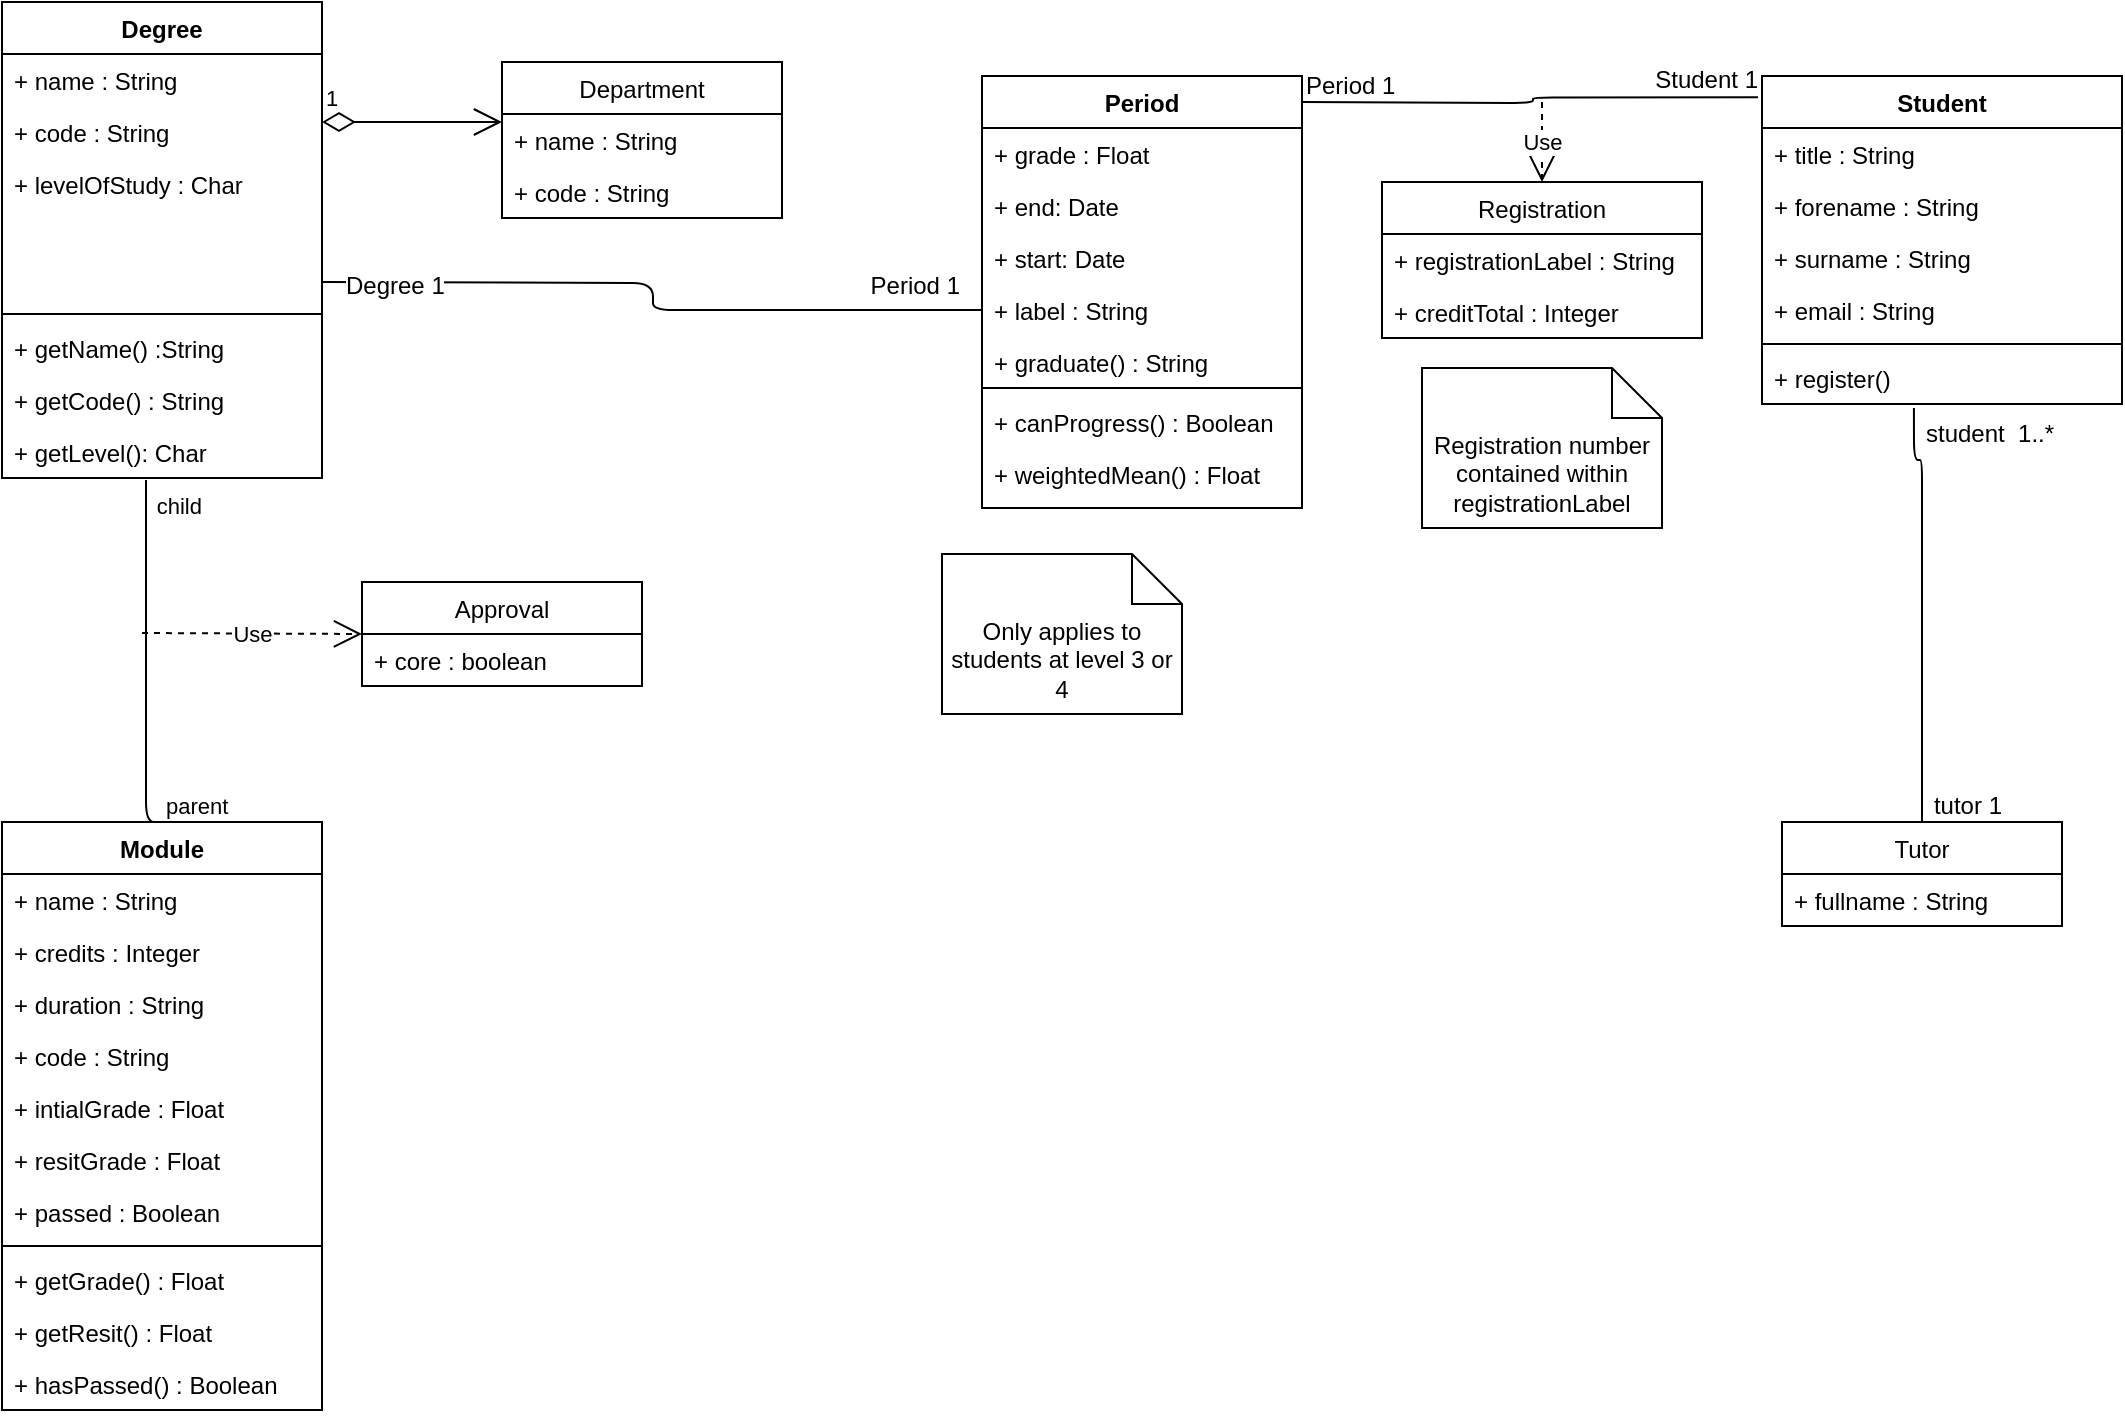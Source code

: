 <mxfile version="13.8.8" type="device"><diagram name="Page-1" id="c4acf3e9-155e-7222-9cf6-157b1a14988f"><mxGraphModel dx="1422" dy="795" grid="1" gridSize="10" guides="1" tooltips="1" connect="1" arrows="1" fold="1" page="1" pageScale="1" pageWidth="850" pageHeight="1100" background="#ffffff" math="0" shadow="0"><root><mxCell id="0"/><mxCell id="1" parent="0"/><mxCell id="rjz1OcBm1PRQuOsxwkTH-1" value="Degree" style="swimlane;fontStyle=1;align=center;verticalAlign=top;childLayout=stackLayout;horizontal=1;startSize=26;horizontalStack=0;resizeParent=1;resizeParentMax=0;resizeLast=0;collapsible=1;marginBottom=0;" vertex="1" parent="1"><mxGeometry x="10" y="30" width="160" height="238" as="geometry"/></mxCell><mxCell id="rjz1OcBm1PRQuOsxwkTH-5" value="+ name : String" style="text;strokeColor=none;fillColor=none;align=left;verticalAlign=top;spacingLeft=4;spacingRight=4;overflow=hidden;rotatable=0;points=[[0,0.5],[1,0.5]];portConstraint=eastwest;" vertex="1" parent="rjz1OcBm1PRQuOsxwkTH-1"><mxGeometry y="26" width="160" height="26" as="geometry"/></mxCell><mxCell id="rjz1OcBm1PRQuOsxwkTH-6" value="+ code : String" style="text;strokeColor=none;fillColor=none;align=left;verticalAlign=top;spacingLeft=4;spacingRight=4;overflow=hidden;rotatable=0;points=[[0,0.5],[1,0.5]];portConstraint=eastwest;" vertex="1" parent="rjz1OcBm1PRQuOsxwkTH-1"><mxGeometry y="52" width="160" height="26" as="geometry"/></mxCell><mxCell id="rjz1OcBm1PRQuOsxwkTH-2" value="+ levelOfStudy : Char&#10;" style="text;strokeColor=none;fillColor=none;align=left;verticalAlign=top;spacingLeft=4;spacingRight=4;overflow=hidden;rotatable=0;points=[[0,0.5],[1,0.5]];portConstraint=eastwest;" vertex="1" parent="rjz1OcBm1PRQuOsxwkTH-1"><mxGeometry y="78" width="160" height="74" as="geometry"/></mxCell><mxCell id="rjz1OcBm1PRQuOsxwkTH-3" value="" style="line;strokeWidth=1;fillColor=none;align=left;verticalAlign=middle;spacingTop=-1;spacingLeft=3;spacingRight=3;rotatable=0;labelPosition=right;points=[];portConstraint=eastwest;" vertex="1" parent="rjz1OcBm1PRQuOsxwkTH-1"><mxGeometry y="152" width="160" height="8" as="geometry"/></mxCell><mxCell id="rjz1OcBm1PRQuOsxwkTH-4" value="+ getName() :String" style="text;strokeColor=none;fillColor=none;align=left;verticalAlign=top;spacingLeft=4;spacingRight=4;overflow=hidden;rotatable=0;points=[[0,0.5],[1,0.5]];portConstraint=eastwest;" vertex="1" parent="rjz1OcBm1PRQuOsxwkTH-1"><mxGeometry y="160" width="160" height="26" as="geometry"/></mxCell><mxCell id="rjz1OcBm1PRQuOsxwkTH-17" value="+ getCode() : String" style="text;strokeColor=none;fillColor=none;align=left;verticalAlign=top;spacingLeft=4;spacingRight=4;overflow=hidden;rotatable=0;points=[[0,0.5],[1,0.5]];portConstraint=eastwest;" vertex="1" parent="rjz1OcBm1PRQuOsxwkTH-1"><mxGeometry y="186" width="160" height="26" as="geometry"/></mxCell><mxCell id="rjz1OcBm1PRQuOsxwkTH-18" value="+ getLevel(): Char" style="text;strokeColor=none;fillColor=none;align=left;verticalAlign=top;spacingLeft=4;spacingRight=4;overflow=hidden;rotatable=0;points=[[0,0.5],[1,0.5]];portConstraint=eastwest;" vertex="1" parent="rjz1OcBm1PRQuOsxwkTH-1"><mxGeometry y="212" width="160" height="26" as="geometry"/></mxCell><mxCell id="rjz1OcBm1PRQuOsxwkTH-11" value="Period" style="swimlane;fontStyle=1;align=center;verticalAlign=top;childLayout=stackLayout;horizontal=1;startSize=26;horizontalStack=0;resizeParent=1;resizeParentMax=0;resizeLast=0;collapsible=1;marginBottom=0;" vertex="1" parent="1"><mxGeometry x="500" y="67" width="160" height="156" as="geometry"/></mxCell><mxCell id="rjz1OcBm1PRQuOsxwkTH-62" value="+ grade : Float" style="text;strokeColor=none;fillColor=none;align=left;verticalAlign=top;spacingLeft=4;spacingRight=4;overflow=hidden;rotatable=0;points=[[0,0.5],[1,0.5]];portConstraint=eastwest;" vertex="1" parent="rjz1OcBm1PRQuOsxwkTH-11"><mxGeometry y="26" width="160" height="26" as="geometry"/></mxCell><mxCell id="rjz1OcBm1PRQuOsxwkTH-16" value="+ end: Date" style="text;strokeColor=none;fillColor=none;align=left;verticalAlign=top;spacingLeft=4;spacingRight=4;overflow=hidden;rotatable=0;points=[[0,0.5],[1,0.5]];portConstraint=eastwest;" vertex="1" parent="rjz1OcBm1PRQuOsxwkTH-11"><mxGeometry y="52" width="160" height="26" as="geometry"/></mxCell><mxCell id="rjz1OcBm1PRQuOsxwkTH-15" value="+ start: Date" style="text;strokeColor=none;fillColor=none;align=left;verticalAlign=top;spacingLeft=4;spacingRight=4;overflow=hidden;rotatable=0;points=[[0,0.5],[1,0.5]];portConstraint=eastwest;" vertex="1" parent="rjz1OcBm1PRQuOsxwkTH-11"><mxGeometry y="78" width="160" height="26" as="geometry"/></mxCell><mxCell id="rjz1OcBm1PRQuOsxwkTH-12" value="+ label : String" style="text;strokeColor=none;fillColor=none;align=left;verticalAlign=top;spacingLeft=4;spacingRight=4;overflow=hidden;rotatable=0;points=[[0,0.5],[1,0.5]];portConstraint=eastwest;" vertex="1" parent="rjz1OcBm1PRQuOsxwkTH-11"><mxGeometry y="104" width="160" height="26" as="geometry"/></mxCell><mxCell id="rjz1OcBm1PRQuOsxwkTH-64" value="+ graduate() : String" style="text;strokeColor=none;fillColor=none;align=left;verticalAlign=top;spacingLeft=4;spacingRight=4;overflow=hidden;rotatable=0;points=[[0,0.5],[1,0.5]];portConstraint=eastwest;" vertex="1" parent="rjz1OcBm1PRQuOsxwkTH-11"><mxGeometry y="130" width="160" height="26" as="geometry"/></mxCell><mxCell id="rjz1OcBm1PRQuOsxwkTH-23" value="Module&#10;" style="swimlane;fontStyle=1;align=center;verticalAlign=top;childLayout=stackLayout;horizontal=1;startSize=26;horizontalStack=0;resizeParent=1;resizeParentMax=0;resizeLast=0;collapsible=1;marginBottom=0;" vertex="1" parent="1"><mxGeometry x="10" y="440" width="160" height="294" as="geometry"/></mxCell><mxCell id="rjz1OcBm1PRQuOsxwkTH-24" value="+ name : String" style="text;strokeColor=none;fillColor=none;align=left;verticalAlign=top;spacingLeft=4;spacingRight=4;overflow=hidden;rotatable=0;points=[[0,0.5],[1,0.5]];portConstraint=eastwest;" vertex="1" parent="rjz1OcBm1PRQuOsxwkTH-23"><mxGeometry y="26" width="160" height="26" as="geometry"/></mxCell><mxCell id="rjz1OcBm1PRQuOsxwkTH-27" value="+ credits : Integer" style="text;strokeColor=none;fillColor=none;align=left;verticalAlign=top;spacingLeft=4;spacingRight=4;overflow=hidden;rotatable=0;points=[[0,0.5],[1,0.5]];portConstraint=eastwest;" vertex="1" parent="rjz1OcBm1PRQuOsxwkTH-23"><mxGeometry y="52" width="160" height="26" as="geometry"/></mxCell><mxCell id="rjz1OcBm1PRQuOsxwkTH-28" value="+ duration : String" style="text;strokeColor=none;fillColor=none;align=left;verticalAlign=top;spacingLeft=4;spacingRight=4;overflow=hidden;rotatable=0;points=[[0,0.5],[1,0.5]];portConstraint=eastwest;" vertex="1" parent="rjz1OcBm1PRQuOsxwkTH-23"><mxGeometry y="78" width="160" height="26" as="geometry"/></mxCell><mxCell id="rjz1OcBm1PRQuOsxwkTH-32" value="+ code : String" style="text;strokeColor=none;fillColor=none;align=left;verticalAlign=top;spacingLeft=4;spacingRight=4;overflow=hidden;rotatable=0;points=[[0,0.5],[1,0.5]];portConstraint=eastwest;" vertex="1" parent="rjz1OcBm1PRQuOsxwkTH-23"><mxGeometry y="104" width="160" height="26" as="geometry"/></mxCell><mxCell id="rjz1OcBm1PRQuOsxwkTH-29" value="+ intialGrade : Float" style="text;strokeColor=none;fillColor=none;align=left;verticalAlign=top;spacingLeft=4;spacingRight=4;overflow=hidden;rotatable=0;points=[[0,0.5],[1,0.5]];portConstraint=eastwest;" vertex="1" parent="rjz1OcBm1PRQuOsxwkTH-23"><mxGeometry y="130" width="160" height="26" as="geometry"/></mxCell><mxCell id="rjz1OcBm1PRQuOsxwkTH-30" value="+ resitGrade : Float" style="text;strokeColor=none;fillColor=none;align=left;verticalAlign=top;spacingLeft=4;spacingRight=4;overflow=hidden;rotatable=0;points=[[0,0.5],[1,0.5]];portConstraint=eastwest;" vertex="1" parent="rjz1OcBm1PRQuOsxwkTH-23"><mxGeometry y="156" width="160" height="26" as="geometry"/></mxCell><mxCell id="rjz1OcBm1PRQuOsxwkTH-102" value="+ passed : Boolean" style="text;strokeColor=none;fillColor=none;align=left;verticalAlign=top;spacingLeft=4;spacingRight=4;overflow=hidden;rotatable=0;points=[[0,0.5],[1,0.5]];portConstraint=eastwest;labelBackgroundColor=none;fontSize=12;" vertex="1" parent="rjz1OcBm1PRQuOsxwkTH-23"><mxGeometry y="182" width="160" height="26" as="geometry"/></mxCell><mxCell id="rjz1OcBm1PRQuOsxwkTH-25" value="" style="line;strokeWidth=1;fillColor=none;align=left;verticalAlign=middle;spacingTop=-1;spacingLeft=3;spacingRight=3;rotatable=0;labelPosition=right;points=[];portConstraint=eastwest;" vertex="1" parent="rjz1OcBm1PRQuOsxwkTH-23"><mxGeometry y="208" width="160" height="8" as="geometry"/></mxCell><mxCell id="rjz1OcBm1PRQuOsxwkTH-26" value="+ getGrade() : Float" style="text;strokeColor=none;fillColor=none;align=left;verticalAlign=top;spacingLeft=4;spacingRight=4;overflow=hidden;rotatable=0;points=[[0,0.5],[1,0.5]];portConstraint=eastwest;" vertex="1" parent="rjz1OcBm1PRQuOsxwkTH-23"><mxGeometry y="216" width="160" height="26" as="geometry"/></mxCell><mxCell id="rjz1OcBm1PRQuOsxwkTH-97" value="+ getResit() : Float" style="text;strokeColor=none;fillColor=none;align=left;verticalAlign=top;spacingLeft=4;spacingRight=4;overflow=hidden;rotatable=0;points=[[0,0.5],[1,0.5]];portConstraint=eastwest;labelBackgroundColor=none;" vertex="1" parent="rjz1OcBm1PRQuOsxwkTH-23"><mxGeometry y="242" width="160" height="26" as="geometry"/></mxCell><mxCell id="rjz1OcBm1PRQuOsxwkTH-103" value="+ hasPassed() : Boolean" style="text;strokeColor=none;fillColor=none;align=left;verticalAlign=top;spacingLeft=4;spacingRight=4;overflow=hidden;rotatable=0;points=[[0,0.5],[1,0.5]];portConstraint=eastwest;labelBackgroundColor=none;fontSize=12;" vertex="1" parent="rjz1OcBm1PRQuOsxwkTH-23"><mxGeometry y="268" width="160" height="26" as="geometry"/></mxCell><mxCell id="rjz1OcBm1PRQuOsxwkTH-33" value="Student&#10;" style="swimlane;fontStyle=1;align=center;verticalAlign=top;childLayout=stackLayout;horizontal=1;startSize=26;horizontalStack=0;resizeParent=1;resizeParentMax=0;resizeLast=0;collapsible=1;marginBottom=0;" vertex="1" parent="1"><mxGeometry x="890" y="67" width="180" height="164" as="geometry"/></mxCell><mxCell id="rjz1OcBm1PRQuOsxwkTH-34" value="+ title : String" style="text;strokeColor=none;fillColor=none;align=left;verticalAlign=top;spacingLeft=4;spacingRight=4;overflow=hidden;rotatable=0;points=[[0,0.5],[1,0.5]];portConstraint=eastwest;" vertex="1" parent="rjz1OcBm1PRQuOsxwkTH-33"><mxGeometry y="26" width="180" height="26" as="geometry"/></mxCell><mxCell id="rjz1OcBm1PRQuOsxwkTH-37" value="+ forename : String" style="text;strokeColor=none;fillColor=none;align=left;verticalAlign=top;spacingLeft=4;spacingRight=4;overflow=hidden;rotatable=0;points=[[0,0.5],[1,0.5]];portConstraint=eastwest;" vertex="1" parent="rjz1OcBm1PRQuOsxwkTH-33"><mxGeometry y="52" width="180" height="26" as="geometry"/></mxCell><mxCell id="rjz1OcBm1PRQuOsxwkTH-38" value="+ surname : String" style="text;strokeColor=none;fillColor=none;align=left;verticalAlign=top;spacingLeft=4;spacingRight=4;overflow=hidden;rotatable=0;points=[[0,0.5],[1,0.5]];portConstraint=eastwest;" vertex="1" parent="rjz1OcBm1PRQuOsxwkTH-33"><mxGeometry y="78" width="180" height="26" as="geometry"/></mxCell><mxCell id="rjz1OcBm1PRQuOsxwkTH-39" value="+ email : String" style="text;strokeColor=none;fillColor=none;align=left;verticalAlign=top;spacingLeft=4;spacingRight=4;overflow=hidden;rotatable=0;points=[[0,0.5],[1,0.5]];portConstraint=eastwest;" vertex="1" parent="rjz1OcBm1PRQuOsxwkTH-33"><mxGeometry y="104" width="180" height="26" as="geometry"/></mxCell><mxCell id="rjz1OcBm1PRQuOsxwkTH-35" value="" style="line;strokeWidth=1;fillColor=none;align=left;verticalAlign=middle;spacingTop=-1;spacingLeft=3;spacingRight=3;rotatable=0;labelPosition=right;points=[];portConstraint=eastwest;" vertex="1" parent="rjz1OcBm1PRQuOsxwkTH-33"><mxGeometry y="130" width="180" height="8" as="geometry"/></mxCell><mxCell id="rjz1OcBm1PRQuOsxwkTH-36" value="+ register() " style="text;strokeColor=none;fillColor=none;align=left;verticalAlign=top;spacingLeft=4;spacingRight=4;overflow=hidden;rotatable=0;points=[[0,0.5],[1,0.5]];portConstraint=eastwest;" vertex="1" parent="rjz1OcBm1PRQuOsxwkTH-33"><mxGeometry y="138" width="180" height="26" as="geometry"/></mxCell><mxCell id="rjz1OcBm1PRQuOsxwkTH-46" value="Tutor" style="swimlane;fontStyle=0;childLayout=stackLayout;horizontal=1;startSize=26;fillColor=none;horizontalStack=0;resizeParent=1;resizeParentMax=0;resizeLast=0;collapsible=1;marginBottom=0;" vertex="1" parent="1"><mxGeometry x="900" y="440" width="140" height="52" as="geometry"/></mxCell><mxCell id="rjz1OcBm1PRQuOsxwkTH-47" value="+ fullname : String" style="text;strokeColor=none;fillColor=none;align=left;verticalAlign=top;spacingLeft=4;spacingRight=4;overflow=hidden;rotatable=0;points=[[0,0.5],[1,0.5]];portConstraint=eastwest;" vertex="1" parent="rjz1OcBm1PRQuOsxwkTH-46"><mxGeometry y="26" width="140" height="26" as="geometry"/></mxCell><mxCell id="rjz1OcBm1PRQuOsxwkTH-50" value="Registration" style="swimlane;fontStyle=0;childLayout=stackLayout;horizontal=1;startSize=26;fillColor=none;horizontalStack=0;resizeParent=1;resizeParentMax=0;resizeLast=0;collapsible=1;marginBottom=0;" vertex="1" parent="1"><mxGeometry x="700" y="120" width="160" height="78" as="geometry"/></mxCell><mxCell id="rjz1OcBm1PRQuOsxwkTH-51" value="+ registrationLabel : String" style="text;strokeColor=none;fillColor=none;align=left;verticalAlign=top;spacingLeft=4;spacingRight=4;overflow=hidden;rotatable=0;points=[[0,0.5],[1,0.5]];portConstraint=eastwest;" vertex="1" parent="rjz1OcBm1PRQuOsxwkTH-50"><mxGeometry y="26" width="160" height="26" as="geometry"/></mxCell><mxCell id="rjz1OcBm1PRQuOsxwkTH-52" value="+ creditTotal : Integer" style="text;strokeColor=none;fillColor=none;align=left;verticalAlign=top;spacingLeft=4;spacingRight=4;overflow=hidden;rotatable=0;points=[[0,0.5],[1,0.5]];portConstraint=eastwest;" vertex="1" parent="rjz1OcBm1PRQuOsxwkTH-50"><mxGeometry y="52" width="160" height="26" as="geometry"/></mxCell><mxCell id="rjz1OcBm1PRQuOsxwkTH-58" value="" style="endArrow=none;html=1;edgeStyle=orthogonalEdgeStyle;entryX=-0.011;entryY=0.065;entryDx=0;entryDy=0;entryPerimeter=0;" edge="1" parent="1" target="rjz1OcBm1PRQuOsxwkTH-33"><mxGeometry relative="1" as="geometry"><mxPoint x="660" y="80" as="sourcePoint"/><mxPoint x="820" y="80" as="targetPoint"/></mxGeometry></mxCell><mxCell id="rjz1OcBm1PRQuOsxwkTH-59" value="Period 1" style="edgeLabel;resizable=0;html=1;align=left;verticalAlign=bottom;fontSize=12;" connectable="0" vertex="1" parent="rjz1OcBm1PRQuOsxwkTH-58"><mxGeometry x="-1" relative="1" as="geometry"/></mxCell><mxCell id="rjz1OcBm1PRQuOsxwkTH-60" value="Student 1" style="edgeLabel;resizable=0;html=1;align=right;verticalAlign=bottom;fontSize=12;" connectable="0" vertex="1" parent="rjz1OcBm1PRQuOsxwkTH-58"><mxGeometry x="1" relative="1" as="geometry"/></mxCell><mxCell id="rjz1OcBm1PRQuOsxwkTH-61" value="Use" style="endArrow=open;endSize=12;dashed=1;html=1;entryX=0.5;entryY=0;entryDx=0;entryDy=0;" edge="1" parent="1" target="rjz1OcBm1PRQuOsxwkTH-50"><mxGeometry width="160" relative="1" as="geometry"><mxPoint x="780" y="80" as="sourcePoint"/><mxPoint x="870" y="180" as="targetPoint"/></mxGeometry></mxCell><mxCell id="rjz1OcBm1PRQuOsxwkTH-65" value="Department" style="swimlane;fontStyle=0;childLayout=stackLayout;horizontal=1;startSize=26;fillColor=none;horizontalStack=0;resizeParent=1;resizeParentMax=0;resizeLast=0;collapsible=1;marginBottom=0;" vertex="1" parent="1"><mxGeometry x="260" y="60" width="140" height="78" as="geometry"/></mxCell><mxCell id="rjz1OcBm1PRQuOsxwkTH-66" value="+ name : String" style="text;strokeColor=none;fillColor=none;align=left;verticalAlign=top;spacingLeft=4;spacingRight=4;overflow=hidden;rotatable=0;points=[[0,0.5],[1,0.5]];portConstraint=eastwest;" vertex="1" parent="rjz1OcBm1PRQuOsxwkTH-65"><mxGeometry y="26" width="140" height="26" as="geometry"/></mxCell><mxCell id="rjz1OcBm1PRQuOsxwkTH-67" value="+ code : String" style="text;strokeColor=none;fillColor=none;align=left;verticalAlign=top;spacingLeft=4;spacingRight=4;overflow=hidden;rotatable=0;points=[[0,0.5],[1,0.5]];portConstraint=eastwest;" vertex="1" parent="rjz1OcBm1PRQuOsxwkTH-65"><mxGeometry y="52" width="140" height="26" as="geometry"/></mxCell><mxCell id="rjz1OcBm1PRQuOsxwkTH-70" value="Only applies to students at level 3 or 4" style="shape=note2;boundedLbl=1;whiteSpace=wrap;html=1;size=25;verticalAlign=top;align=center;" vertex="1" parent="1"><mxGeometry x="480" y="306" width="120" height="80" as="geometry"/></mxCell><mxCell id="rjz1OcBm1PRQuOsxwkTH-71" value="1" style="endArrow=open;html=1;endSize=12;startArrow=diamondThin;startSize=14;startFill=0;edgeStyle=orthogonalEdgeStyle;align=left;verticalAlign=bottom;" edge="1" parent="1"><mxGeometry x="-1" y="3" relative="1" as="geometry"><mxPoint x="170" y="90" as="sourcePoint"/><mxPoint x="260" y="90" as="targetPoint"/></mxGeometry></mxCell><mxCell id="rjz1OcBm1PRQuOsxwkTH-72" value="" style="endArrow=none;html=1;edgeStyle=orthogonalEdgeStyle;exitX=0.422;exitY=1.077;exitDx=0;exitDy=0;exitPerimeter=0;entryX=0.5;entryY=0;entryDx=0;entryDy=0;" edge="1" parent="1" source="rjz1OcBm1PRQuOsxwkTH-36" target="rjz1OcBm1PRQuOsxwkTH-46"><mxGeometry relative="1" as="geometry"><mxPoint x="880" y="300" as="sourcePoint"/><mxPoint x="1040" y="300" as="targetPoint"/><Array as="points"><mxPoint x="970" y="259"/></Array></mxGeometry></mxCell><mxCell id="rjz1OcBm1PRQuOsxwkTH-73" value="student&amp;nbsp; 1..*" style="edgeLabel;resizable=0;html=1;align=left;verticalAlign=bottom;fontSize=12;" connectable="0" vertex="1" parent="rjz1OcBm1PRQuOsxwkTH-72"><mxGeometry x="-1" relative="1" as="geometry"><mxPoint x="4.04" y="21" as="offset"/></mxGeometry></mxCell><mxCell id="rjz1OcBm1PRQuOsxwkTH-74" value="tutor 1" style="edgeLabel;resizable=0;html=1;align=right;verticalAlign=bottom;fontSize=12;" connectable="0" vertex="1" parent="rjz1OcBm1PRQuOsxwkTH-72"><mxGeometry x="1" relative="1" as="geometry"><mxPoint x="40" as="offset"/></mxGeometry></mxCell><mxCell id="rjz1OcBm1PRQuOsxwkTH-75" value="Approval" style="swimlane;fontStyle=0;childLayout=stackLayout;horizontal=1;startSize=26;fillColor=none;horizontalStack=0;resizeParent=1;resizeParentMax=0;resizeLast=0;collapsible=1;marginBottom=0;align=center;" vertex="1" parent="1"><mxGeometry x="190" y="320" width="140" height="52" as="geometry"/></mxCell><mxCell id="rjz1OcBm1PRQuOsxwkTH-76" value="+ core : boolean" style="text;strokeColor=none;fillColor=none;align=left;verticalAlign=top;spacingLeft=4;spacingRight=4;overflow=hidden;rotatable=0;points=[[0,0.5],[1,0.5]];portConstraint=eastwest;" vertex="1" parent="rjz1OcBm1PRQuOsxwkTH-75"><mxGeometry y="26" width="140" height="26" as="geometry"/></mxCell><mxCell id="rjz1OcBm1PRQuOsxwkTH-79" value="" style="endArrow=none;html=1;edgeStyle=orthogonalEdgeStyle;exitX=0.5;exitY=0;exitDx=0;exitDy=0;entryX=0.45;entryY=1.038;entryDx=0;entryDy=0;entryPerimeter=0;" edge="1" parent="1" source="rjz1OcBm1PRQuOsxwkTH-23" target="rjz1OcBm1PRQuOsxwkTH-18"><mxGeometry relative="1" as="geometry"><mxPoint x="170" y="380" as="sourcePoint"/><mxPoint x="90" y="300" as="targetPoint"/><Array as="points"><mxPoint x="82" y="440"/></Array></mxGeometry></mxCell><mxCell id="rjz1OcBm1PRQuOsxwkTH-80" value="parent" style="edgeLabel;resizable=0;html=1;align=left;verticalAlign=bottom;" connectable="0" vertex="1" parent="rjz1OcBm1PRQuOsxwkTH-79"><mxGeometry x="-1" relative="1" as="geometry"/></mxCell><mxCell id="rjz1OcBm1PRQuOsxwkTH-81" value="child" style="edgeLabel;resizable=0;html=1;align=right;verticalAlign=bottom;" connectable="0" vertex="1" parent="rjz1OcBm1PRQuOsxwkTH-79"><mxGeometry x="1" relative="1" as="geometry"><mxPoint x="28" y="21" as="offset"/></mxGeometry></mxCell><mxCell id="rjz1OcBm1PRQuOsxwkTH-85" value="Use" style="endArrow=open;endSize=12;dashed=1;html=1;" edge="1" parent="1"><mxGeometry width="160" relative="1" as="geometry"><mxPoint x="80" y="345.5" as="sourcePoint"/><mxPoint x="190" y="346" as="targetPoint"/></mxGeometry></mxCell><mxCell id="rjz1OcBm1PRQuOsxwkTH-94" value="" style="rounded=0;whiteSpace=wrap;html=1;align=center;labelBackgroundColor=none;fillColor=none;" vertex="1" parent="1"><mxGeometry x="500" y="223" width="160" height="60" as="geometry"/></mxCell><mxCell id="rjz1OcBm1PRQuOsxwkTH-95" value="+ canProgress() : Boolean" style="text;strokeColor=none;fillColor=none;align=left;verticalAlign=top;spacingLeft=4;spacingRight=4;overflow=hidden;rotatable=0;points=[[0,0.5],[1,0.5]];portConstraint=eastwest;" vertex="1" parent="1"><mxGeometry x="500" y="227" width="160" height="26" as="geometry"/></mxCell><mxCell id="rjz1OcBm1PRQuOsxwkTH-96" value="+ weightedMean() : Float&#10;" style="text;strokeColor=none;fillColor=none;align=left;verticalAlign=top;spacingLeft=4;spacingRight=4;overflow=hidden;rotatable=0;points=[[0,0.5],[1,0.5]];portConstraint=eastwest;" vertex="1" parent="1"><mxGeometry x="500" y="253" width="160" height="26" as="geometry"/></mxCell><mxCell id="rjz1OcBm1PRQuOsxwkTH-98" value="Registration number contained within registrationLabel" style="shape=note2;boundedLbl=1;whiteSpace=wrap;html=1;size=25;verticalAlign=top;align=center;labelBackgroundColor=none;fillColor=none;" vertex="1" parent="1"><mxGeometry x="720" y="213" width="120" height="80" as="geometry"/></mxCell><mxCell id="rjz1OcBm1PRQuOsxwkTH-99" value="" style="endArrow=none;html=1;edgeStyle=orthogonalEdgeStyle;fontSize=12;entryX=0;entryY=0.5;entryDx=0;entryDy=0;" edge="1" parent="1" target="rjz1OcBm1PRQuOsxwkTH-12"><mxGeometry relative="1" as="geometry"><mxPoint x="170" y="170" as="sourcePoint"/><mxPoint x="330" y="170" as="targetPoint"/></mxGeometry></mxCell><mxCell id="rjz1OcBm1PRQuOsxwkTH-100" value="Degree 1" style="edgeLabel;resizable=0;html=1;align=left;verticalAlign=bottom;fontSize=12;" connectable="0" vertex="1" parent="rjz1OcBm1PRQuOsxwkTH-99"><mxGeometry x="-1" relative="1" as="geometry"><mxPoint x="10" y="10" as="offset"/></mxGeometry></mxCell><mxCell id="rjz1OcBm1PRQuOsxwkTH-101" value="Period 1" style="edgeLabel;resizable=0;html=1;align=right;verticalAlign=bottom;fontSize=12;" connectable="0" vertex="1" parent="rjz1OcBm1PRQuOsxwkTH-99"><mxGeometry x="1" relative="1" as="geometry"><mxPoint x="-10" y="-4" as="offset"/></mxGeometry></mxCell></root></mxGraphModel></diagram></mxfile>